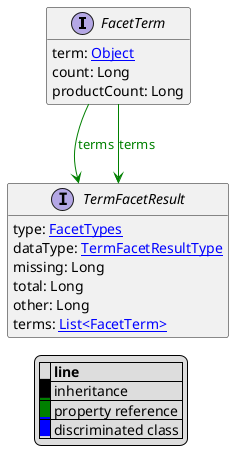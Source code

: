 @startuml

hide empty fields
hide empty methods
legend
|= |= line |
|<back:black>   </back>| inheritance |
|<back:green>   </back>| property reference |
|<back:blue>   </back>| discriminated class |
endlegend
interface FacetTerm [[FacetTerm.svg]]  {
    term: [[Object.svg Object]]
    count: Long
    productCount: Long
}



interface TermFacetResult [[TermFacetResult.svg]]  {
    type: [[FacetTypes.svg FacetTypes]]
    dataType: [[TermFacetResultType.svg TermFacetResultType]]
    missing: Long
    total: Long
    other: Long
    terms: [[FacetTerm.svg List<FacetTerm>]]
}

FacetTerm --> TermFacetResult #green;text:green : "terms"
FacetTerm --> TermFacetResult #green;text:green : "terms"
@enduml
